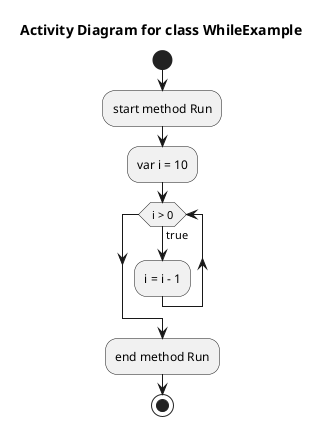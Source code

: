 @startuml
title Activity Diagram for class WhileExample
start
:start method Run;
:var i = 10;
while (i > 0) is (true)
:i = i - 1;
endwhile
:end method Run;
stop
@enduml